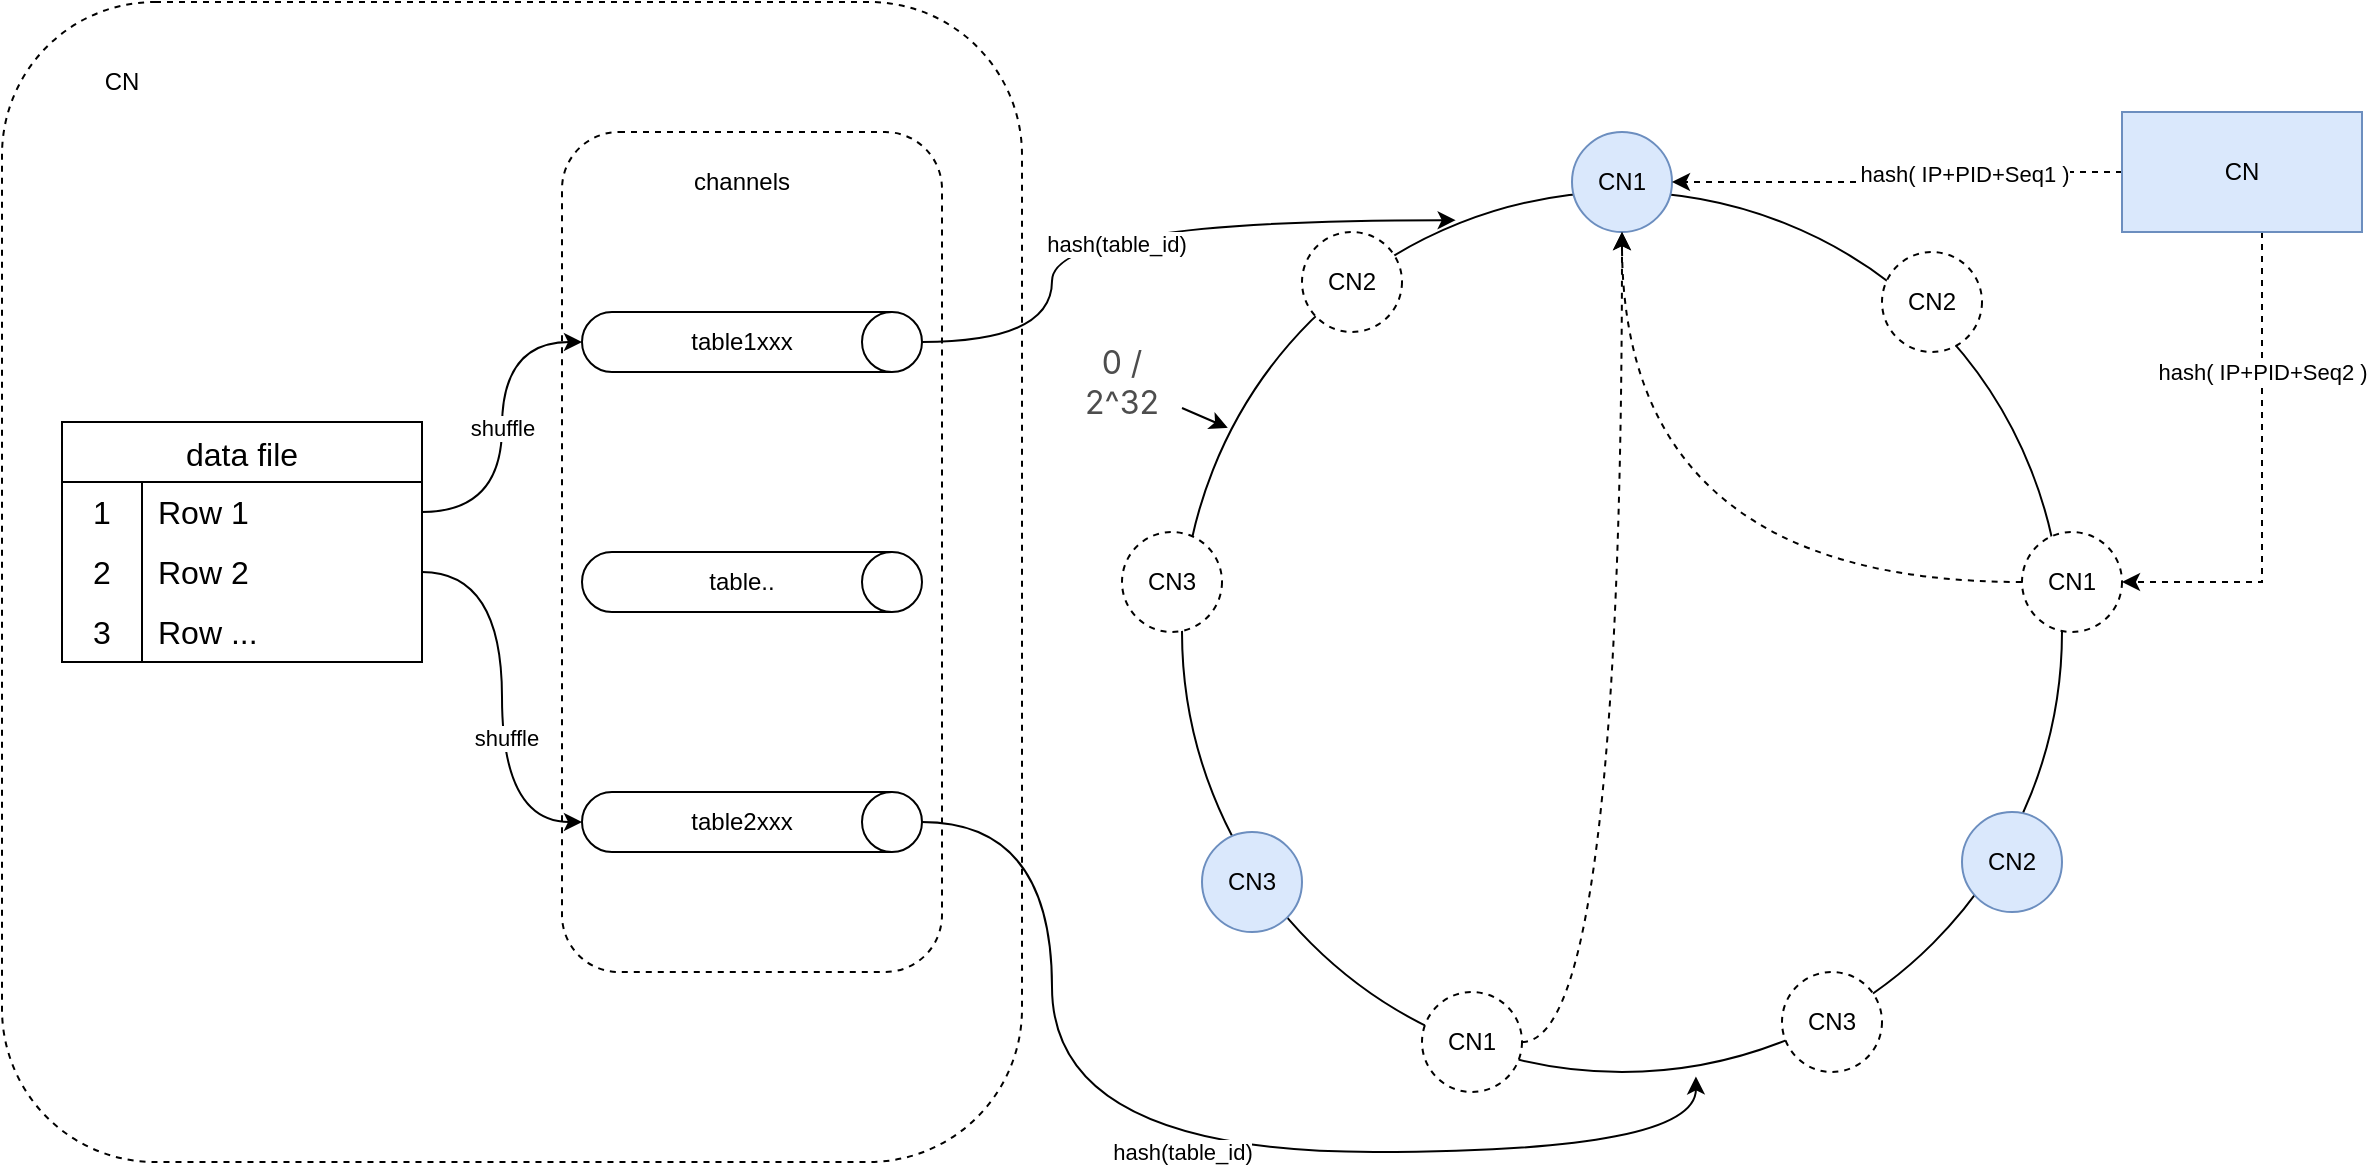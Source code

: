 <mxfile version="24.4.3" type="github">
  <diagram name="第 1 页" id="v7ffoWRVv22KWhD6IUQp">
    <mxGraphModel dx="2074" dy="1121" grid="1" gridSize="10" guides="1" tooltips="1" connect="1" arrows="1" fold="1" page="1" pageScale="1" pageWidth="3300" pageHeight="4681" math="0" shadow="0">
      <root>
        <mxCell id="0" />
        <mxCell id="1" parent="0" />
        <mxCell id="-jfg4AWXQA8gevnk_Bxj-66" value="" style="rounded=1;whiteSpace=wrap;html=1;dashed=1;" vertex="1" parent="1">
          <mxGeometry x="40" y="215" width="510" height="580" as="geometry" />
        </mxCell>
        <mxCell id="-jfg4AWXQA8gevnk_Bxj-64" value="" style="rounded=1;whiteSpace=wrap;html=1;dashed=1;" vertex="1" parent="1">
          <mxGeometry x="320" y="280" width="190" height="420" as="geometry" />
        </mxCell>
        <mxCell id="-jfg4AWXQA8gevnk_Bxj-1" value="" style="ellipse;whiteSpace=wrap;html=1;aspect=fixed;" vertex="1" parent="1">
          <mxGeometry x="630" y="310" width="440" height="440" as="geometry" />
        </mxCell>
        <mxCell id="-jfg4AWXQA8gevnk_Bxj-2" value="CN1" style="ellipse;whiteSpace=wrap;html=1;aspect=fixed;fillColor=#dae8fc;strokeColor=#6c8ebf;" vertex="1" parent="1">
          <mxGeometry x="825" y="280" width="50" height="50" as="geometry" />
        </mxCell>
        <mxCell id="-jfg4AWXQA8gevnk_Bxj-5" value="CN2" style="ellipse;whiteSpace=wrap;html=1;aspect=fixed;fillColor=#dae8fc;strokeColor=#6c8ebf;" vertex="1" parent="1">
          <mxGeometry x="1020" y="620" width="50" height="50" as="geometry" />
        </mxCell>
        <mxCell id="-jfg4AWXQA8gevnk_Bxj-6" value="CN3" style="ellipse;whiteSpace=wrap;html=1;aspect=fixed;fillColor=#dae8fc;strokeColor=#6c8ebf;" vertex="1" parent="1">
          <mxGeometry x="640" y="630" width="50" height="50" as="geometry" />
        </mxCell>
        <mxCell id="-jfg4AWXQA8gevnk_Bxj-15" style="edgeStyle=orthogonalEdgeStyle;rounded=0;orthogonalLoop=1;jettySize=auto;html=1;curved=1;dashed=1;" edge="1" parent="1" source="-jfg4AWXQA8gevnk_Bxj-8" target="-jfg4AWXQA8gevnk_Bxj-2">
          <mxGeometry relative="1" as="geometry" />
        </mxCell>
        <mxCell id="-jfg4AWXQA8gevnk_Bxj-8" value="CN1" style="ellipse;whiteSpace=wrap;html=1;aspect=fixed;dashed=1;" vertex="1" parent="1">
          <mxGeometry x="750" y="710" width="50" height="50" as="geometry" />
        </mxCell>
        <mxCell id="-jfg4AWXQA8gevnk_Bxj-9" value="CN1" style="ellipse;whiteSpace=wrap;html=1;aspect=fixed;dashed=1;" vertex="1" parent="1">
          <mxGeometry x="1050" y="480" width="50" height="50" as="geometry" />
        </mxCell>
        <mxCell id="-jfg4AWXQA8gevnk_Bxj-10" value="CN2" style="ellipse;whiteSpace=wrap;html=1;aspect=fixed;dashed=1;" vertex="1" parent="1">
          <mxGeometry x="980" y="340" width="50" height="50" as="geometry" />
        </mxCell>
        <mxCell id="-jfg4AWXQA8gevnk_Bxj-11" value="CN2" style="ellipse;whiteSpace=wrap;html=1;aspect=fixed;dashed=1;" vertex="1" parent="1">
          <mxGeometry x="690" y="330" width="50" height="50" as="geometry" />
        </mxCell>
        <mxCell id="-jfg4AWXQA8gevnk_Bxj-12" value="CN3" style="ellipse;whiteSpace=wrap;html=1;aspect=fixed;dashed=1;" vertex="1" parent="1">
          <mxGeometry x="930" y="700" width="50" height="50" as="geometry" />
        </mxCell>
        <mxCell id="-jfg4AWXQA8gevnk_Bxj-13" value="CN3" style="ellipse;whiteSpace=wrap;html=1;aspect=fixed;dashed=1;" vertex="1" parent="1">
          <mxGeometry x="600" y="480" width="50" height="50" as="geometry" />
        </mxCell>
        <mxCell id="-jfg4AWXQA8gevnk_Bxj-14" value="" style="endArrow=classic;html=1;rounded=0;edgeStyle=orthogonalEdgeStyle;curved=1;dashed=1;" edge="1" parent="1" source="-jfg4AWXQA8gevnk_Bxj-9" target="-jfg4AWXQA8gevnk_Bxj-2">
          <mxGeometry width="50" height="50" relative="1" as="geometry">
            <mxPoint x="810" y="550" as="sourcePoint" />
            <mxPoint x="860" y="500" as="targetPoint" />
          </mxGeometry>
        </mxCell>
        <mxCell id="-jfg4AWXQA8gevnk_Bxj-16" value="&lt;span style=&quot;color: rgb(77, 77, 77); font-family: -apple-system, &amp;quot;SF UI Text&amp;quot;, Arial, &amp;quot;PingFang SC&amp;quot;, &amp;quot;Hiragino Sans GB&amp;quot;, &amp;quot;Microsoft YaHei&amp;quot;, &amp;quot;WenQuanYi Micro Hei&amp;quot;, sans-serif, SimHei, SimSun; font-size: 16px; text-align: start; background-color: rgb(255, 255, 255);&quot;&gt;0 / 2^32&lt;/span&gt;" style="text;html=1;align=center;verticalAlign=middle;whiteSpace=wrap;rounded=0;" vertex="1" parent="1">
          <mxGeometry x="570" y="390" width="60" height="30" as="geometry" />
        </mxCell>
        <mxCell id="-jfg4AWXQA8gevnk_Bxj-19" style="edgeStyle=orthogonalEdgeStyle;rounded=0;orthogonalLoop=1;jettySize=auto;html=1;dashed=1;" edge="1" parent="1" source="-jfg4AWXQA8gevnk_Bxj-18" target="-jfg4AWXQA8gevnk_Bxj-2">
          <mxGeometry relative="1" as="geometry" />
        </mxCell>
        <mxCell id="-jfg4AWXQA8gevnk_Bxj-20" value="hash( IP+PID+Seq1 )" style="edgeLabel;html=1;align=center;verticalAlign=middle;resizable=0;points=[];" vertex="1" connectable="0" parent="-jfg4AWXQA8gevnk_Bxj-19">
          <mxGeometry x="-0.309" y="1" relative="1" as="geometry">
            <mxPoint as="offset" />
          </mxGeometry>
        </mxCell>
        <mxCell id="-jfg4AWXQA8gevnk_Bxj-21" style="edgeStyle=orthogonalEdgeStyle;rounded=0;orthogonalLoop=1;jettySize=auto;html=1;dashed=1;" edge="1" parent="1" source="-jfg4AWXQA8gevnk_Bxj-18" target="-jfg4AWXQA8gevnk_Bxj-9">
          <mxGeometry relative="1" as="geometry">
            <Array as="points">
              <mxPoint x="1170" y="505" />
            </Array>
          </mxGeometry>
        </mxCell>
        <mxCell id="-jfg4AWXQA8gevnk_Bxj-22" value="hash( IP+PID+Seq2 )" style="edgeLabel;html=1;align=center;verticalAlign=middle;resizable=0;points=[];" vertex="1" connectable="0" parent="-jfg4AWXQA8gevnk_Bxj-21">
          <mxGeometry x="-0.429" relative="1" as="geometry">
            <mxPoint as="offset" />
          </mxGeometry>
        </mxCell>
        <mxCell id="-jfg4AWXQA8gevnk_Bxj-18" value="CN" style="rounded=0;whiteSpace=wrap;html=1;fillColor=#dae8fc;strokeColor=#6c8ebf;" vertex="1" parent="1">
          <mxGeometry x="1100" y="270" width="120" height="60" as="geometry" />
        </mxCell>
        <mxCell id="-jfg4AWXQA8gevnk_Bxj-23" value="" style="endArrow=classic;html=1;rounded=0;entryX=0.052;entryY=0.268;entryDx=0;entryDy=0;entryPerimeter=0;" edge="1" parent="1" source="-jfg4AWXQA8gevnk_Bxj-16" target="-jfg4AWXQA8gevnk_Bxj-1">
          <mxGeometry width="50" height="50" relative="1" as="geometry">
            <mxPoint x="450" y="480" as="sourcePoint" />
            <mxPoint x="650" y="430" as="targetPoint" />
          </mxGeometry>
        </mxCell>
        <mxCell id="-jfg4AWXQA8gevnk_Bxj-32" value="data file" style="shape=table;startSize=30;container=1;collapsible=0;childLayout=tableLayout;fixedRows=1;rowLines=0;fontStyle=0;strokeColor=default;fontSize=16;" vertex="1" parent="1">
          <mxGeometry x="70" y="425" width="180" height="120" as="geometry" />
        </mxCell>
        <mxCell id="-jfg4AWXQA8gevnk_Bxj-33" value="" style="shape=tableRow;horizontal=0;startSize=0;swimlaneHead=0;swimlaneBody=0;top=0;left=0;bottom=0;right=0;collapsible=0;dropTarget=0;fillColor=none;points=[[0,0.5],[1,0.5]];portConstraint=eastwest;strokeColor=inherit;fontSize=16;" vertex="1" parent="-jfg4AWXQA8gevnk_Bxj-32">
          <mxGeometry y="30" width="180" height="30" as="geometry" />
        </mxCell>
        <mxCell id="-jfg4AWXQA8gevnk_Bxj-34" value="1" style="shape=partialRectangle;html=1;whiteSpace=wrap;connectable=0;fillColor=none;top=0;left=0;bottom=0;right=0;overflow=hidden;pointerEvents=1;strokeColor=inherit;fontSize=16;" vertex="1" parent="-jfg4AWXQA8gevnk_Bxj-33">
          <mxGeometry width="40" height="30" as="geometry">
            <mxRectangle width="40" height="30" as="alternateBounds" />
          </mxGeometry>
        </mxCell>
        <mxCell id="-jfg4AWXQA8gevnk_Bxj-35" value="Row 1" style="shape=partialRectangle;html=1;whiteSpace=wrap;connectable=0;fillColor=none;top=0;left=0;bottom=0;right=0;align=left;spacingLeft=6;overflow=hidden;strokeColor=inherit;fontSize=16;" vertex="1" parent="-jfg4AWXQA8gevnk_Bxj-33">
          <mxGeometry x="40" width="140" height="30" as="geometry">
            <mxRectangle width="140" height="30" as="alternateBounds" />
          </mxGeometry>
        </mxCell>
        <mxCell id="-jfg4AWXQA8gevnk_Bxj-36" value="" style="shape=tableRow;horizontal=0;startSize=0;swimlaneHead=0;swimlaneBody=0;top=0;left=0;bottom=0;right=0;collapsible=0;dropTarget=0;fillColor=none;points=[[0,0.5],[1,0.5]];portConstraint=eastwest;strokeColor=inherit;fontSize=16;" vertex="1" parent="-jfg4AWXQA8gevnk_Bxj-32">
          <mxGeometry y="60" width="180" height="30" as="geometry" />
        </mxCell>
        <mxCell id="-jfg4AWXQA8gevnk_Bxj-37" value="2" style="shape=partialRectangle;html=1;whiteSpace=wrap;connectable=0;fillColor=none;top=0;left=0;bottom=0;right=0;overflow=hidden;strokeColor=inherit;fontSize=16;" vertex="1" parent="-jfg4AWXQA8gevnk_Bxj-36">
          <mxGeometry width="40" height="30" as="geometry">
            <mxRectangle width="40" height="30" as="alternateBounds" />
          </mxGeometry>
        </mxCell>
        <mxCell id="-jfg4AWXQA8gevnk_Bxj-38" value="Row 2" style="shape=partialRectangle;html=1;whiteSpace=wrap;connectable=0;fillColor=none;top=0;left=0;bottom=0;right=0;align=left;spacingLeft=6;overflow=hidden;strokeColor=inherit;fontSize=16;" vertex="1" parent="-jfg4AWXQA8gevnk_Bxj-36">
          <mxGeometry x="40" width="140" height="30" as="geometry">
            <mxRectangle width="140" height="30" as="alternateBounds" />
          </mxGeometry>
        </mxCell>
        <mxCell id="-jfg4AWXQA8gevnk_Bxj-39" value="" style="shape=tableRow;horizontal=0;startSize=0;swimlaneHead=0;swimlaneBody=0;top=0;left=0;bottom=0;right=0;collapsible=0;dropTarget=0;fillColor=none;points=[[0,0.5],[1,0.5]];portConstraint=eastwest;strokeColor=inherit;fontSize=16;" vertex="1" parent="-jfg4AWXQA8gevnk_Bxj-32">
          <mxGeometry y="90" width="180" height="30" as="geometry" />
        </mxCell>
        <mxCell id="-jfg4AWXQA8gevnk_Bxj-40" value="3" style="shape=partialRectangle;html=1;whiteSpace=wrap;connectable=0;fillColor=none;top=0;left=0;bottom=0;right=0;overflow=hidden;strokeColor=inherit;fontSize=16;" vertex="1" parent="-jfg4AWXQA8gevnk_Bxj-39">
          <mxGeometry width="40" height="30" as="geometry">
            <mxRectangle width="40" height="30" as="alternateBounds" />
          </mxGeometry>
        </mxCell>
        <mxCell id="-jfg4AWXQA8gevnk_Bxj-41" value="Row ..." style="shape=partialRectangle;html=1;whiteSpace=wrap;connectable=0;fillColor=none;top=0;left=0;bottom=0;right=0;align=left;spacingLeft=6;overflow=hidden;strokeColor=inherit;fontSize=16;" vertex="1" parent="-jfg4AWXQA8gevnk_Bxj-39">
          <mxGeometry x="40" width="140" height="30" as="geometry">
            <mxRectangle width="140" height="30" as="alternateBounds" />
          </mxGeometry>
        </mxCell>
        <mxCell id="-jfg4AWXQA8gevnk_Bxj-48" value="" style="shape=cylinder3;whiteSpace=wrap;html=1;boundedLbl=1;backgroundOutline=1;size=15;rotation=90;" vertex="1" parent="1">
          <mxGeometry x="400" y="300" width="30" height="170" as="geometry" />
        </mxCell>
        <mxCell id="-jfg4AWXQA8gevnk_Bxj-49" value="" style="shape=cylinder3;whiteSpace=wrap;html=1;boundedLbl=1;backgroundOutline=1;size=15;rotation=90;" vertex="1" parent="1">
          <mxGeometry x="400" y="420" width="30" height="170" as="geometry" />
        </mxCell>
        <mxCell id="-jfg4AWXQA8gevnk_Bxj-50" value="" style="shape=cylinder3;whiteSpace=wrap;html=1;boundedLbl=1;backgroundOutline=1;size=15;rotation=90;" vertex="1" parent="1">
          <mxGeometry x="400" y="540" width="30" height="170" as="geometry" />
        </mxCell>
        <mxCell id="-jfg4AWXQA8gevnk_Bxj-51" value="table1xxx" style="text;html=1;align=center;verticalAlign=middle;whiteSpace=wrap;rounded=0;" vertex="1" parent="1">
          <mxGeometry x="380" y="370" width="60" height="30" as="geometry" />
        </mxCell>
        <mxCell id="-jfg4AWXQA8gevnk_Bxj-52" value="table2xxx" style="text;html=1;align=center;verticalAlign=middle;whiteSpace=wrap;rounded=0;" vertex="1" parent="1">
          <mxGeometry x="380" y="610" width="60" height="30" as="geometry" />
        </mxCell>
        <mxCell id="-jfg4AWXQA8gevnk_Bxj-53" value="table.." style="text;html=1;align=center;verticalAlign=middle;whiteSpace=wrap;rounded=0;" vertex="1" parent="1">
          <mxGeometry x="380" y="490" width="60" height="30" as="geometry" />
        </mxCell>
        <mxCell id="-jfg4AWXQA8gevnk_Bxj-55" style="edgeStyle=orthogonalEdgeStyle;rounded=0;orthogonalLoop=1;jettySize=auto;html=1;entryX=0.311;entryY=0.032;entryDx=0;entryDy=0;entryPerimeter=0;curved=1;" edge="1" parent="1" source="-jfg4AWXQA8gevnk_Bxj-48" target="-jfg4AWXQA8gevnk_Bxj-1">
          <mxGeometry relative="1" as="geometry" />
        </mxCell>
        <mxCell id="-jfg4AWXQA8gevnk_Bxj-62" value="hash(table_id)" style="edgeLabel;html=1;align=center;verticalAlign=middle;resizable=0;points=[];" vertex="1" connectable="0" parent="-jfg4AWXQA8gevnk_Bxj-55">
          <mxGeometry x="-0.036" y="-12" relative="1" as="geometry">
            <mxPoint as="offset" />
          </mxGeometry>
        </mxCell>
        <mxCell id="-jfg4AWXQA8gevnk_Bxj-56" value="shuffle" style="edgeStyle=orthogonalEdgeStyle;rounded=0;orthogonalLoop=1;jettySize=auto;html=1;entryX=0.5;entryY=1;entryDx=0;entryDy=0;entryPerimeter=0;curved=1;" edge="1" parent="1" source="-jfg4AWXQA8gevnk_Bxj-33" target="-jfg4AWXQA8gevnk_Bxj-48">
          <mxGeometry relative="1" as="geometry" />
        </mxCell>
        <mxCell id="-jfg4AWXQA8gevnk_Bxj-57" style="edgeStyle=orthogonalEdgeStyle;rounded=0;orthogonalLoop=1;jettySize=auto;html=1;entryX=0.5;entryY=1;entryDx=0;entryDy=0;entryPerimeter=0;curved=1;" edge="1" parent="1" source="-jfg4AWXQA8gevnk_Bxj-36" target="-jfg4AWXQA8gevnk_Bxj-50">
          <mxGeometry relative="1" as="geometry" />
        </mxCell>
        <mxCell id="-jfg4AWXQA8gevnk_Bxj-63" value="shuffle" style="edgeLabel;html=1;align=center;verticalAlign=middle;resizable=0;points=[];" vertex="1" connectable="0" parent="-jfg4AWXQA8gevnk_Bxj-57">
          <mxGeometry x="0.2" y="2" relative="1" as="geometry">
            <mxPoint as="offset" />
          </mxGeometry>
        </mxCell>
        <mxCell id="-jfg4AWXQA8gevnk_Bxj-61" value="hash(table_id)" style="edgeStyle=orthogonalEdgeStyle;rounded=0;orthogonalLoop=1;jettySize=auto;html=1;entryX=0.584;entryY=1.005;entryDx=0;entryDy=0;entryPerimeter=0;curved=1;" edge="1" parent="1" source="-jfg4AWXQA8gevnk_Bxj-50" target="-jfg4AWXQA8gevnk_Bxj-1">
          <mxGeometry relative="1" as="geometry">
            <Array as="points">
              <mxPoint x="565" y="625" />
              <mxPoint x="565" y="790" />
              <mxPoint x="887" y="790" />
            </Array>
          </mxGeometry>
        </mxCell>
        <mxCell id="-jfg4AWXQA8gevnk_Bxj-65" value="channels" style="text;html=1;align=center;verticalAlign=middle;whiteSpace=wrap;rounded=0;" vertex="1" parent="1">
          <mxGeometry x="380" y="290" width="60" height="30" as="geometry" />
        </mxCell>
        <mxCell id="-jfg4AWXQA8gevnk_Bxj-67" value="CN" style="text;html=1;align=center;verticalAlign=middle;whiteSpace=wrap;rounded=0;" vertex="1" parent="1">
          <mxGeometry x="70" y="240" width="60" height="30" as="geometry" />
        </mxCell>
      </root>
    </mxGraphModel>
  </diagram>
</mxfile>
